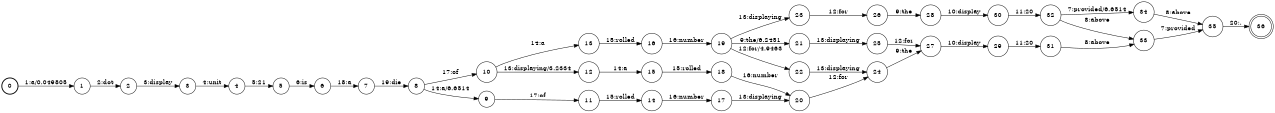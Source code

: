 digraph FST {
rankdir = LR;
size = "8.5,11";
label = "";
center = 1;
orientation = Portrait;
ranksep = "0.4";
nodesep = "0.25";
0 [label = "0", shape = circle, style = bold, fontsize = 14]
	0 -> 1 [label = "1:a/0.049805", fontsize = 14];
1 [label = "1", shape = circle, style = solid, fontsize = 14]
	1 -> 2 [label = "2:dot", fontsize = 14];
2 [label = "2", shape = circle, style = solid, fontsize = 14]
	2 -> 3 [label = "3:display", fontsize = 14];
3 [label = "3", shape = circle, style = solid, fontsize = 14]
	3 -> 4 [label = "4:unit", fontsize = 14];
4 [label = "4", shape = circle, style = solid, fontsize = 14]
	4 -> 5 [label = "5:21", fontsize = 14];
5 [label = "5", shape = circle, style = solid, fontsize = 14]
	5 -> 6 [label = "6:is", fontsize = 14];
6 [label = "6", shape = circle, style = solid, fontsize = 14]
	6 -> 7 [label = "18:a", fontsize = 14];
7 [label = "7", shape = circle, style = solid, fontsize = 14]
	7 -> 8 [label = "19:die", fontsize = 14];
8 [label = "8", shape = circle, style = solid, fontsize = 14]
	8 -> 9 [label = "14:a/6.6514", fontsize = 14];
	8 -> 10 [label = "17:of", fontsize = 14];
9 [label = "9", shape = circle, style = solid, fontsize = 14]
	9 -> 11 [label = "17:of", fontsize = 14];
10 [label = "10", shape = circle, style = solid, fontsize = 14]
	10 -> 13 [label = "14:a", fontsize = 14];
	10 -> 12 [label = "13:displaying/3.2334", fontsize = 14];
11 [label = "11", shape = circle, style = solid, fontsize = 14]
	11 -> 14 [label = "15:rolled", fontsize = 14];
12 [label = "12", shape = circle, style = solid, fontsize = 14]
	12 -> 15 [label = "14:a", fontsize = 14];
13 [label = "13", shape = circle, style = solid, fontsize = 14]
	13 -> 16 [label = "15:rolled", fontsize = 14];
14 [label = "14", shape = circle, style = solid, fontsize = 14]
	14 -> 17 [label = "16:number", fontsize = 14];
15 [label = "15", shape = circle, style = solid, fontsize = 14]
	15 -> 18 [label = "15:rolled", fontsize = 14];
16 [label = "16", shape = circle, style = solid, fontsize = 14]
	16 -> 19 [label = "16:number", fontsize = 14];
17 [label = "17", shape = circle, style = solid, fontsize = 14]
	17 -> 20 [label = "13:displaying", fontsize = 14];
18 [label = "18", shape = circle, style = solid, fontsize = 14]
	18 -> 20 [label = "16:number", fontsize = 14];
19 [label = "19", shape = circle, style = solid, fontsize = 14]
	19 -> 21 [label = "9:the/6.2451", fontsize = 14];
	19 -> 22 [label = "12:for/4.9463", fontsize = 14];
	19 -> 23 [label = "13:displaying", fontsize = 14];
20 [label = "20", shape = circle, style = solid, fontsize = 14]
	20 -> 24 [label = "12:for", fontsize = 14];
21 [label = "21", shape = circle, style = solid, fontsize = 14]
	21 -> 25 [label = "13:displaying", fontsize = 14];
22 [label = "22", shape = circle, style = solid, fontsize = 14]
	22 -> 24 [label = "13:displaying", fontsize = 14];
23 [label = "23", shape = circle, style = solid, fontsize = 14]
	23 -> 26 [label = "12:for", fontsize = 14];
24 [label = "24", shape = circle, style = solid, fontsize = 14]
	24 -> 27 [label = "9:the", fontsize = 14];
25 [label = "25", shape = circle, style = solid, fontsize = 14]
	25 -> 27 [label = "12:for", fontsize = 14];
26 [label = "26", shape = circle, style = solid, fontsize = 14]
	26 -> 28 [label = "9:the", fontsize = 14];
27 [label = "27", shape = circle, style = solid, fontsize = 14]
	27 -> 29 [label = "10:display", fontsize = 14];
28 [label = "28", shape = circle, style = solid, fontsize = 14]
	28 -> 30 [label = "10:display", fontsize = 14];
29 [label = "29", shape = circle, style = solid, fontsize = 14]
	29 -> 31 [label = "11:20", fontsize = 14];
30 [label = "30", shape = circle, style = solid, fontsize = 14]
	30 -> 32 [label = "11:20", fontsize = 14];
31 [label = "31", shape = circle, style = solid, fontsize = 14]
	31 -> 33 [label = "8:above", fontsize = 14];
32 [label = "32", shape = circle, style = solid, fontsize = 14]
	32 -> 34 [label = "7:provided/6.6514", fontsize = 14];
	32 -> 33 [label = "8:above", fontsize = 14];
33 [label = "33", shape = circle, style = solid, fontsize = 14]
	33 -> 35 [label = "7:provided", fontsize = 14];
34 [label = "34", shape = circle, style = solid, fontsize = 14]
	34 -> 35 [label = "8:above", fontsize = 14];
35 [label = "35", shape = circle, style = solid, fontsize = 14]
	35 -> 36 [label = "20:.", fontsize = 14];
36 [label = "36", shape = doublecircle, style = solid, fontsize = 14]
}

